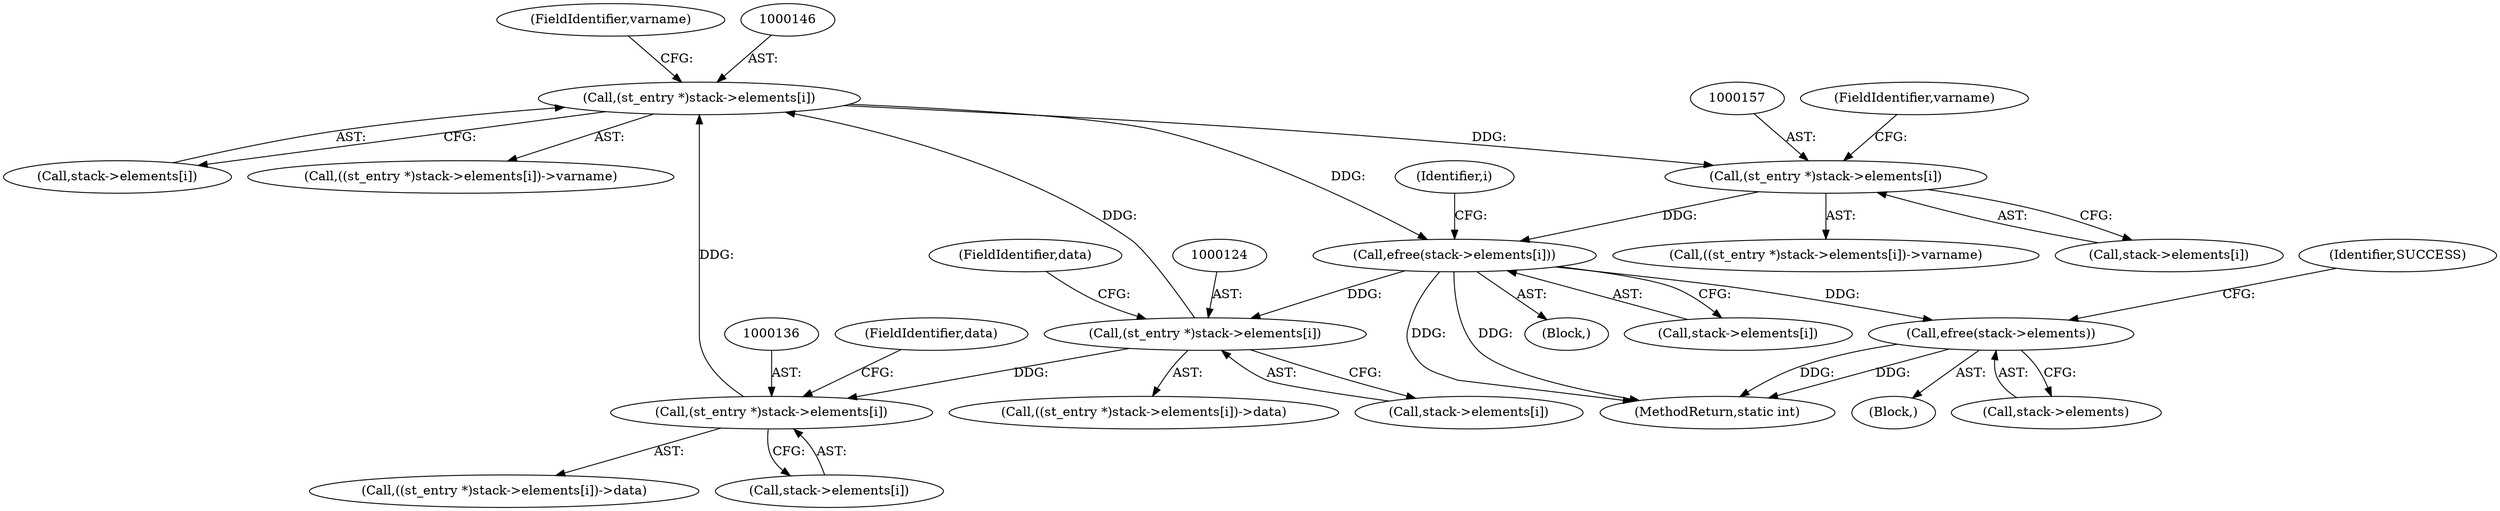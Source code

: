 digraph "1_php-src_b88393f08a558eec14964a55d3c680fe67407712?w=1@array" {
"1000145" [label="(Call,(st_entry *)stack->elements[i])"];
"1000123" [label="(Call,(st_entry *)stack->elements[i])"];
"1000164" [label="(Call,efree(stack->elements[i]))"];
"1000156" [label="(Call,(st_entry *)stack->elements[i])"];
"1000145" [label="(Call,(st_entry *)stack->elements[i])"];
"1000135" [label="(Call,(st_entry *)stack->elements[i])"];
"1000170" [label="(Call,efree(stack->elements))"];
"1000175" [label="(Identifier,SUCCESS)"];
"1000142" [label="(FieldIdentifier,data)"];
"1000119" [label="(Identifier,i)"];
"1000156" [label="(Call,(st_entry *)stack->elements[i])"];
"1000108" [label="(Block,)"];
"1000123" [label="(Call,(st_entry *)stack->elements[i])"];
"1000163" [label="(FieldIdentifier,varname)"];
"1000155" [label="(Call,((st_entry *)stack->elements[i])->varname)"];
"1000170" [label="(Call,efree(stack->elements))"];
"1000135" [label="(Call,(st_entry *)stack->elements[i])"];
"1000176" [label="(MethodReturn,static int)"];
"1000164" [label="(Call,efree(stack->elements[i]))"];
"1000147" [label="(Call,stack->elements[i])"];
"1000165" [label="(Call,stack->elements[i])"];
"1000134" [label="(Call,((st_entry *)stack->elements[i])->data)"];
"1000145" [label="(Call,(st_entry *)stack->elements[i])"];
"1000122" [label="(Call,((st_entry *)stack->elements[i])->data)"];
"1000152" [label="(FieldIdentifier,varname)"];
"1000125" [label="(Call,stack->elements[i])"];
"1000158" [label="(Call,stack->elements[i])"];
"1000120" [label="(Block,)"];
"1000137" [label="(Call,stack->elements[i])"];
"1000171" [label="(Call,stack->elements)"];
"1000130" [label="(FieldIdentifier,data)"];
"1000144" [label="(Call,((st_entry *)stack->elements[i])->varname)"];
"1000145" -> "1000144"  [label="AST: "];
"1000145" -> "1000147"  [label="CFG: "];
"1000146" -> "1000145"  [label="AST: "];
"1000147" -> "1000145"  [label="AST: "];
"1000152" -> "1000145"  [label="CFG: "];
"1000123" -> "1000145"  [label="DDG: "];
"1000135" -> "1000145"  [label="DDG: "];
"1000145" -> "1000156"  [label="DDG: "];
"1000145" -> "1000164"  [label="DDG: "];
"1000123" -> "1000122"  [label="AST: "];
"1000123" -> "1000125"  [label="CFG: "];
"1000124" -> "1000123"  [label="AST: "];
"1000125" -> "1000123"  [label="AST: "];
"1000130" -> "1000123"  [label="CFG: "];
"1000164" -> "1000123"  [label="DDG: "];
"1000123" -> "1000135"  [label="DDG: "];
"1000164" -> "1000120"  [label="AST: "];
"1000164" -> "1000165"  [label="CFG: "];
"1000165" -> "1000164"  [label="AST: "];
"1000119" -> "1000164"  [label="CFG: "];
"1000164" -> "1000176"  [label="DDG: "];
"1000164" -> "1000176"  [label="DDG: "];
"1000156" -> "1000164"  [label="DDG: "];
"1000164" -> "1000170"  [label="DDG: "];
"1000156" -> "1000155"  [label="AST: "];
"1000156" -> "1000158"  [label="CFG: "];
"1000157" -> "1000156"  [label="AST: "];
"1000158" -> "1000156"  [label="AST: "];
"1000163" -> "1000156"  [label="CFG: "];
"1000135" -> "1000134"  [label="AST: "];
"1000135" -> "1000137"  [label="CFG: "];
"1000136" -> "1000135"  [label="AST: "];
"1000137" -> "1000135"  [label="AST: "];
"1000142" -> "1000135"  [label="CFG: "];
"1000170" -> "1000108"  [label="AST: "];
"1000170" -> "1000171"  [label="CFG: "];
"1000171" -> "1000170"  [label="AST: "];
"1000175" -> "1000170"  [label="CFG: "];
"1000170" -> "1000176"  [label="DDG: "];
"1000170" -> "1000176"  [label="DDG: "];
}
